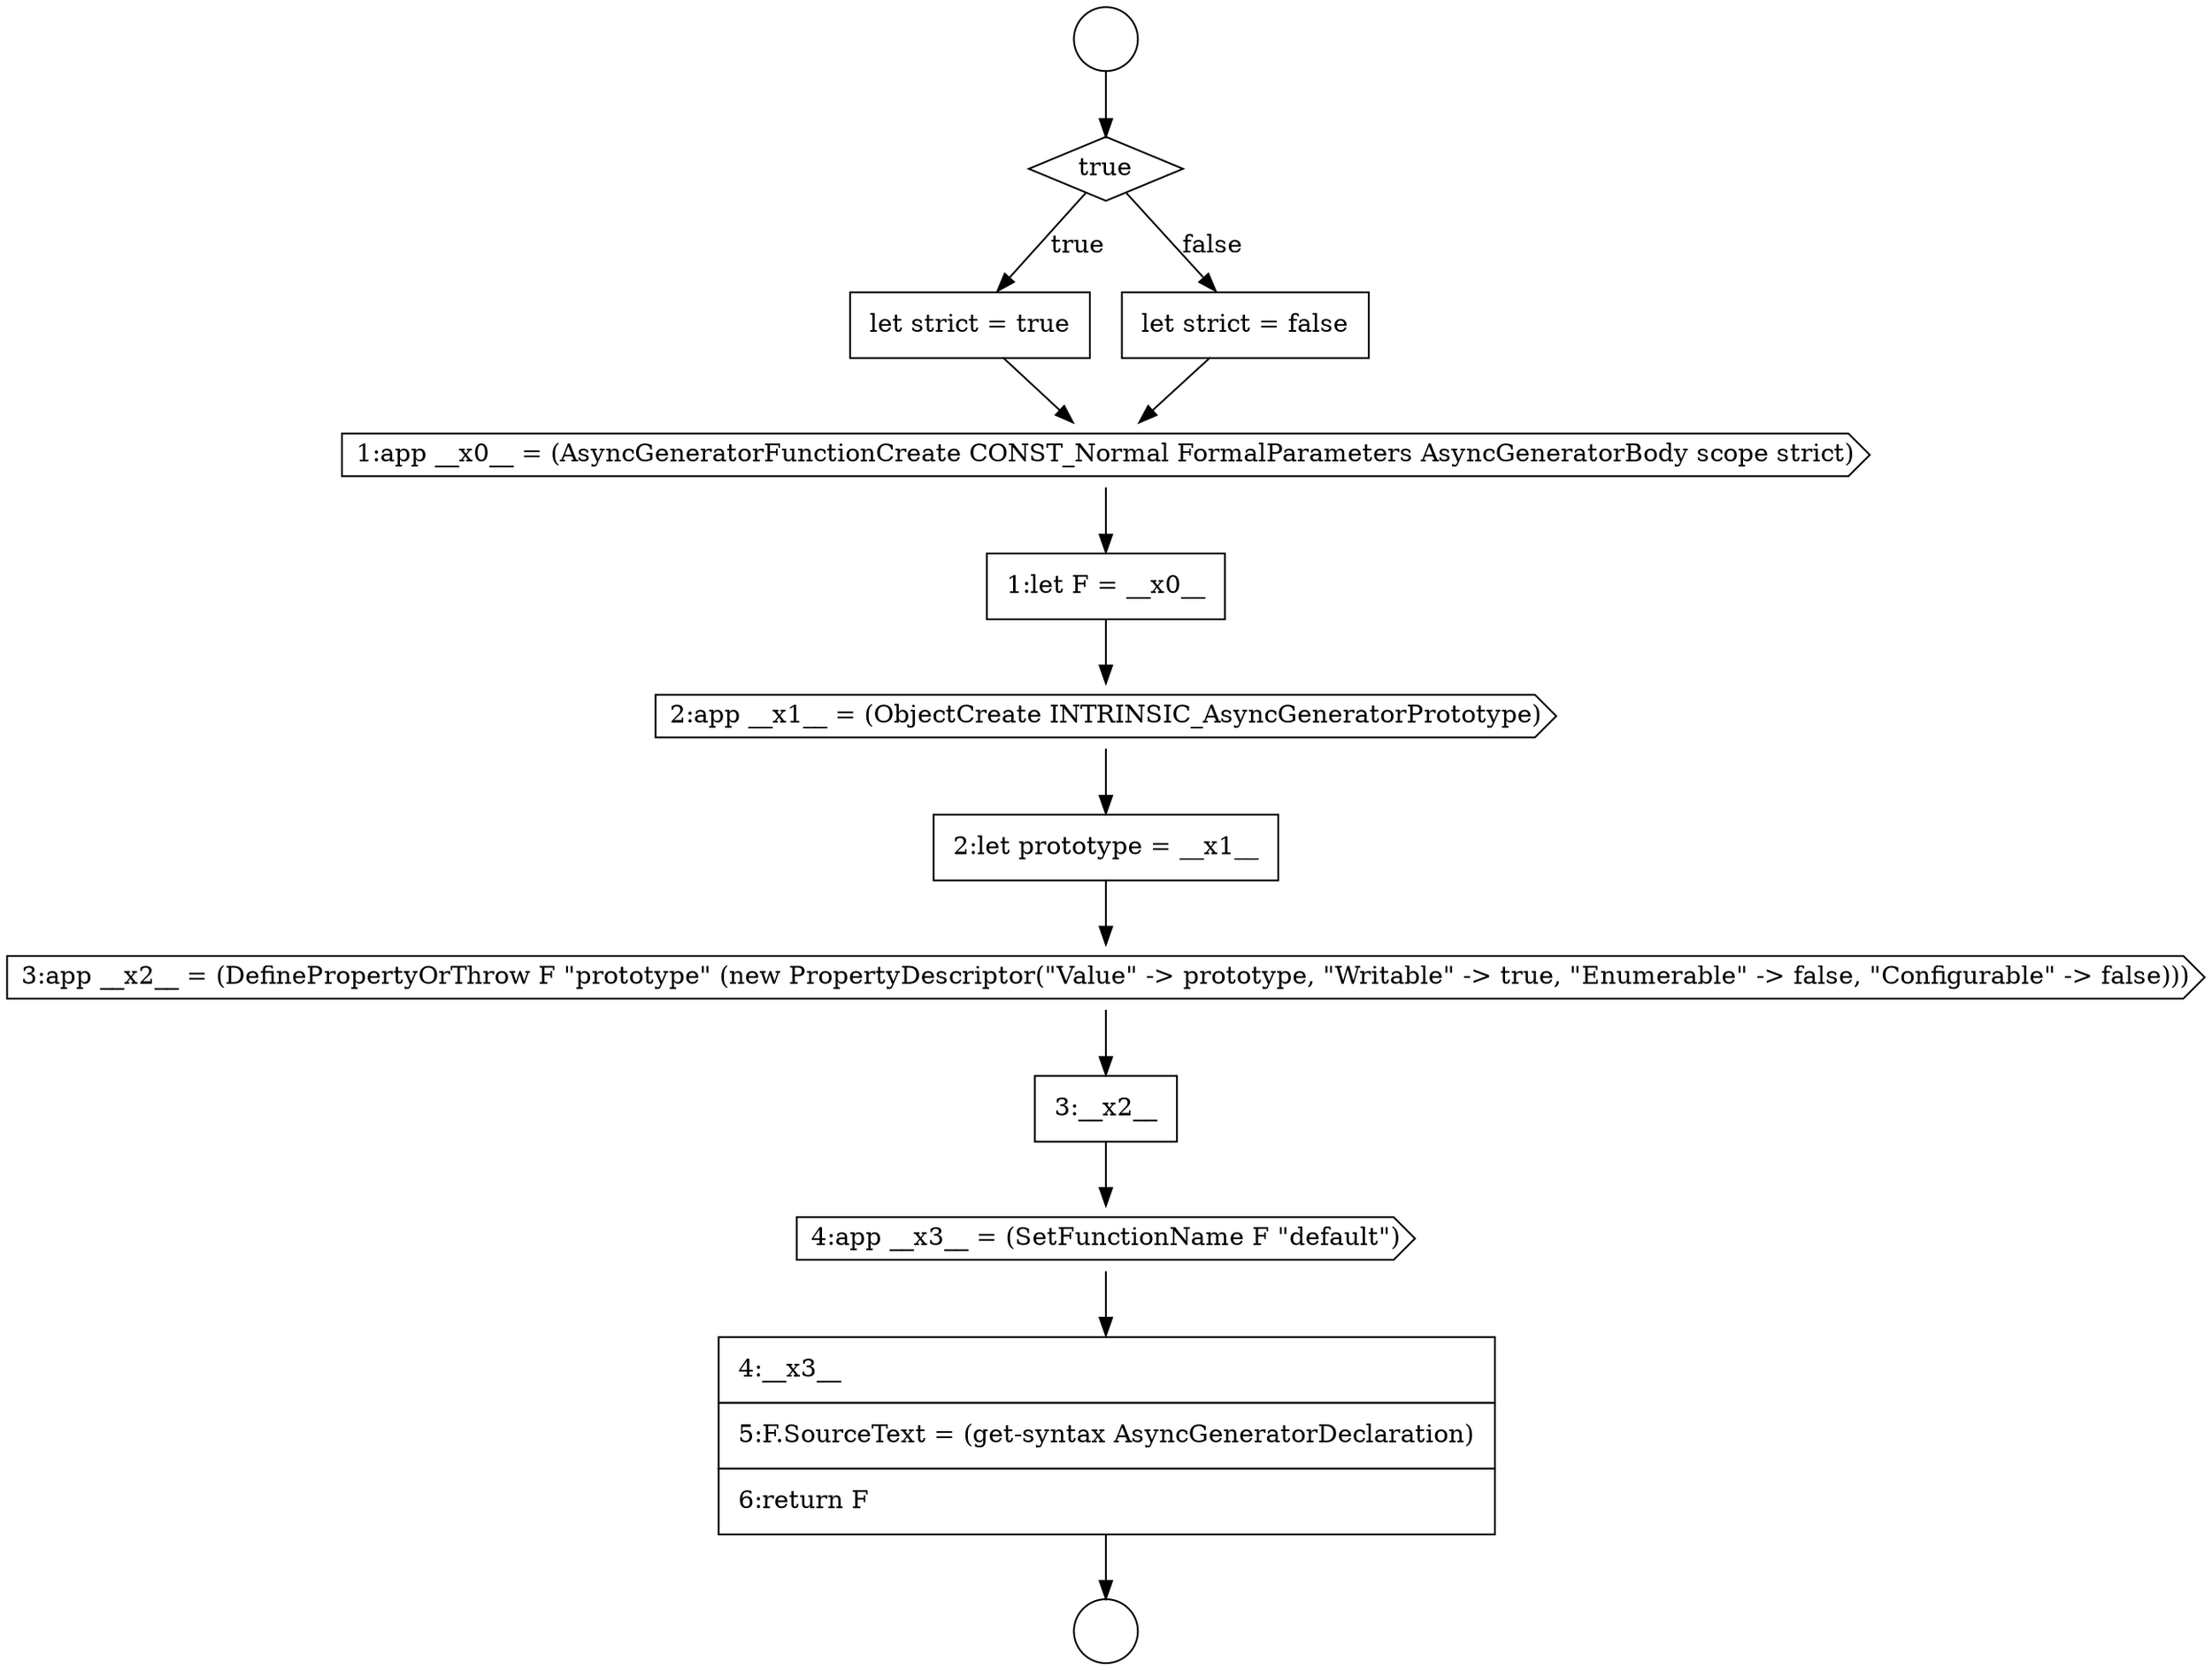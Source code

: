 digraph {
  node9096 [shape=circle label=" " color="black" fillcolor="white" style=filled]
  node9099 [shape=none, margin=0, label=<<font color="black">
    <table border="0" cellborder="1" cellspacing="0" cellpadding="10">
      <tr><td align="left">let strict = true</td></tr>
    </table>
  </font>> color="black" fillcolor="white" style=filled]
  node9103 [shape=cds, label=<<font color="black">2:app __x1__ = (ObjectCreate INTRINSIC_AsyncGeneratorPrototype)</font>> color="black" fillcolor="white" style=filled]
  node9108 [shape=none, margin=0, label=<<font color="black">
    <table border="0" cellborder="1" cellspacing="0" cellpadding="10">
      <tr><td align="left">4:__x3__</td></tr>
      <tr><td align="left">5:F.SourceText = (get-syntax AsyncGeneratorDeclaration)</td></tr>
      <tr><td align="left">6:return F</td></tr>
    </table>
  </font>> color="black" fillcolor="white" style=filled]
  node9105 [shape=cds, label=<<font color="black">3:app __x2__ = (DefinePropertyOrThrow F &quot;prototype&quot; (new PropertyDescriptor(&quot;Value&quot; -&gt; prototype, &quot;Writable&quot; -&gt; true, &quot;Enumerable&quot; -&gt; false, &quot;Configurable&quot; -&gt; false)))</font>> color="black" fillcolor="white" style=filled]
  node9100 [shape=none, margin=0, label=<<font color="black">
    <table border="0" cellborder="1" cellspacing="0" cellpadding="10">
      <tr><td align="left">let strict = false</td></tr>
    </table>
  </font>> color="black" fillcolor="white" style=filled]
  node9104 [shape=none, margin=0, label=<<font color="black">
    <table border="0" cellborder="1" cellspacing="0" cellpadding="10">
      <tr><td align="left">2:let prototype = __x1__</td></tr>
    </table>
  </font>> color="black" fillcolor="white" style=filled]
  node9107 [shape=cds, label=<<font color="black">4:app __x3__ = (SetFunctionName F &quot;default&quot;)</font>> color="black" fillcolor="white" style=filled]
  node9101 [shape=cds, label=<<font color="black">1:app __x0__ = (AsyncGeneratorFunctionCreate CONST_Normal FormalParameters AsyncGeneratorBody scope strict)</font>> color="black" fillcolor="white" style=filled]
  node9106 [shape=none, margin=0, label=<<font color="black">
    <table border="0" cellborder="1" cellspacing="0" cellpadding="10">
      <tr><td align="left">3:__x2__</td></tr>
    </table>
  </font>> color="black" fillcolor="white" style=filled]
  node9097 [shape=circle label=" " color="black" fillcolor="white" style=filled]
  node9102 [shape=none, margin=0, label=<<font color="black">
    <table border="0" cellborder="1" cellspacing="0" cellpadding="10">
      <tr><td align="left">1:let F = __x0__</td></tr>
    </table>
  </font>> color="black" fillcolor="white" style=filled]
  node9098 [shape=diamond, label=<<font color="black">true</font>> color="black" fillcolor="white" style=filled]
  node9096 -> node9098 [ color="black"]
  node9098 -> node9099 [label=<<font color="black">true</font>> color="black"]
  node9098 -> node9100 [label=<<font color="black">false</font>> color="black"]
  node9108 -> node9097 [ color="black"]
  node9102 -> node9103 [ color="black"]
  node9104 -> node9105 [ color="black"]
  node9107 -> node9108 [ color="black"]
  node9099 -> node9101 [ color="black"]
  node9101 -> node9102 [ color="black"]
  node9105 -> node9106 [ color="black"]
  node9100 -> node9101 [ color="black"]
  node9103 -> node9104 [ color="black"]
  node9106 -> node9107 [ color="black"]
}
